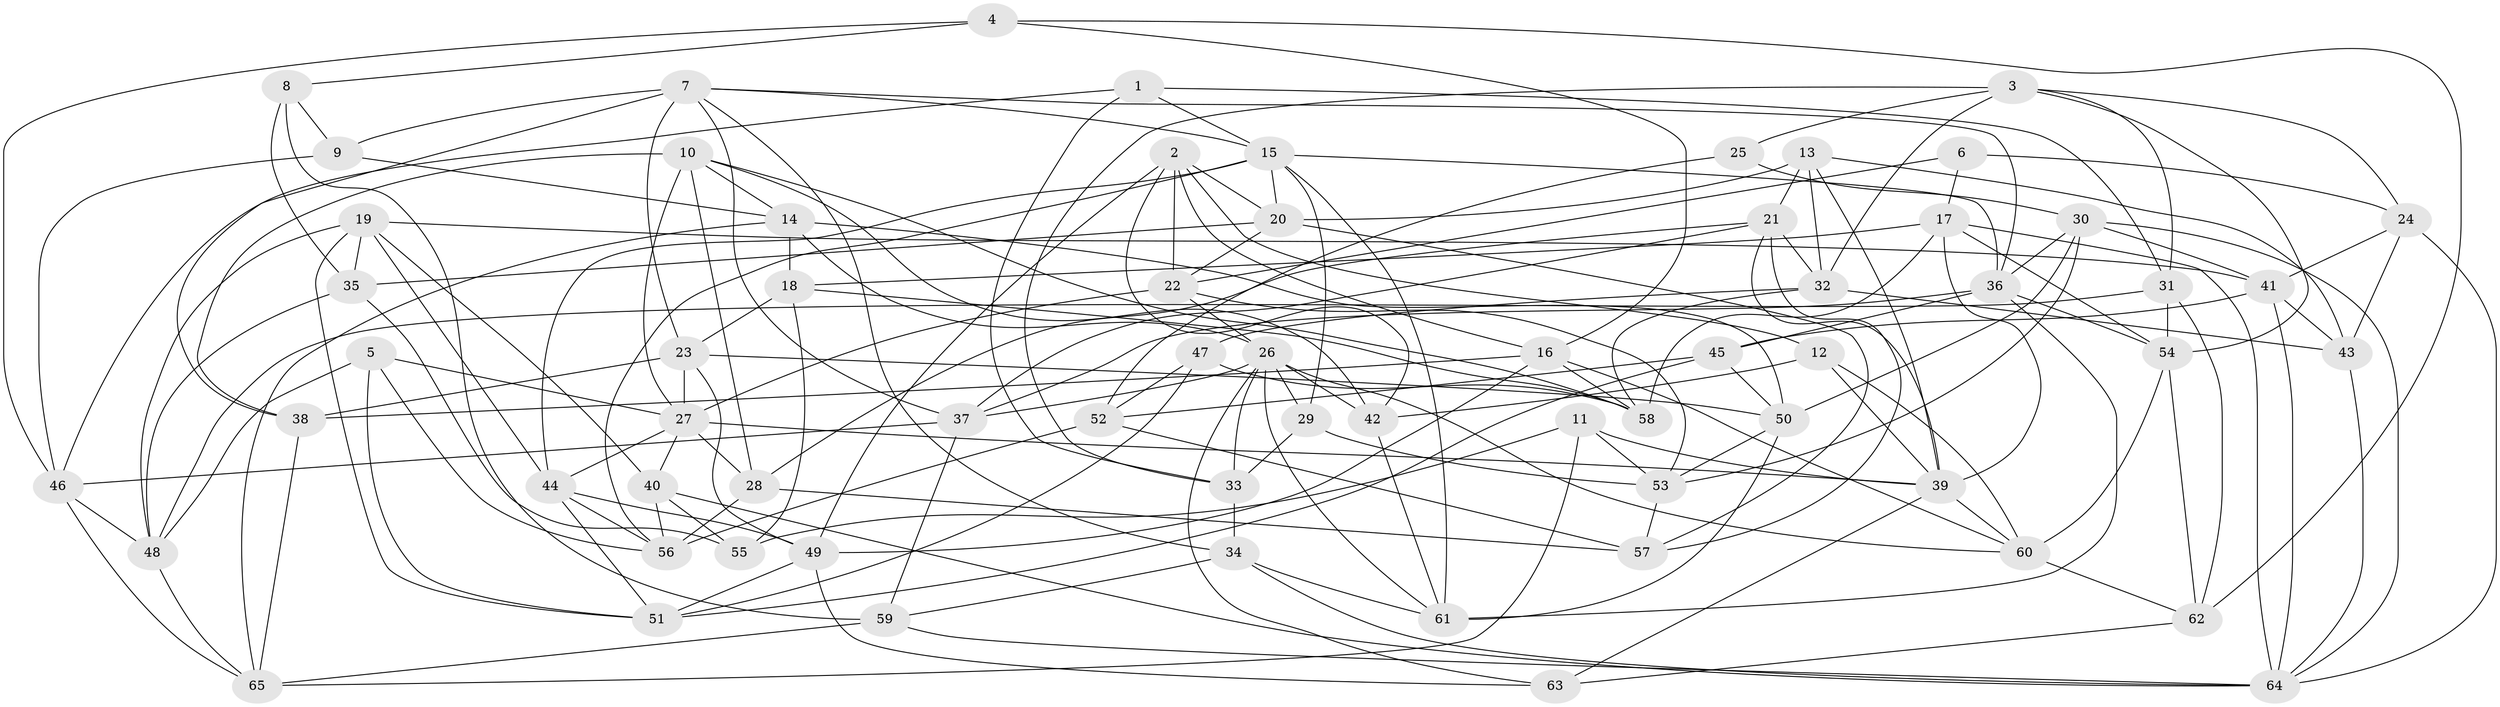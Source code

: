 // original degree distribution, {4: 1.0}
// Generated by graph-tools (version 1.1) at 2025/02/03/09/25 03:02:54]
// undirected, 65 vertices, 179 edges
graph export_dot {
graph [start="1"]
  node [color=gray90,style=filled];
  1;
  2;
  3;
  4;
  5;
  6;
  7;
  8;
  9;
  10;
  11;
  12;
  13;
  14;
  15;
  16;
  17;
  18;
  19;
  20;
  21;
  22;
  23;
  24;
  25;
  26;
  27;
  28;
  29;
  30;
  31;
  32;
  33;
  34;
  35;
  36;
  37;
  38;
  39;
  40;
  41;
  42;
  43;
  44;
  45;
  46;
  47;
  48;
  49;
  50;
  51;
  52;
  53;
  54;
  55;
  56;
  57;
  58;
  59;
  60;
  61;
  62;
  63;
  64;
  65;
  1 -- 15 [weight=1.0];
  1 -- 31 [weight=1.0];
  1 -- 33 [weight=1.0];
  1 -- 46 [weight=1.0];
  2 -- 12 [weight=1.0];
  2 -- 16 [weight=1.0];
  2 -- 20 [weight=1.0];
  2 -- 22 [weight=1.0];
  2 -- 42 [weight=1.0];
  2 -- 49 [weight=1.0];
  3 -- 24 [weight=1.0];
  3 -- 25 [weight=1.0];
  3 -- 31 [weight=1.0];
  3 -- 32 [weight=1.0];
  3 -- 33 [weight=1.0];
  3 -- 54 [weight=1.0];
  4 -- 8 [weight=1.0];
  4 -- 16 [weight=1.0];
  4 -- 46 [weight=1.0];
  4 -- 62 [weight=1.0];
  5 -- 27 [weight=1.0];
  5 -- 48 [weight=1.0];
  5 -- 51 [weight=1.0];
  5 -- 56 [weight=1.0];
  6 -- 17 [weight=1.0];
  6 -- 22 [weight=1.0];
  6 -- 24 [weight=2.0];
  7 -- 9 [weight=1.0];
  7 -- 15 [weight=1.0];
  7 -- 23 [weight=1.0];
  7 -- 34 [weight=1.0];
  7 -- 36 [weight=1.0];
  7 -- 37 [weight=1.0];
  7 -- 38 [weight=2.0];
  8 -- 9 [weight=1.0];
  8 -- 35 [weight=2.0];
  8 -- 59 [weight=2.0];
  9 -- 14 [weight=1.0];
  9 -- 46 [weight=1.0];
  10 -- 14 [weight=1.0];
  10 -- 27 [weight=1.0];
  10 -- 28 [weight=1.0];
  10 -- 38 [weight=1.0];
  10 -- 42 [weight=1.0];
  10 -- 58 [weight=1.0];
  11 -- 39 [weight=1.0];
  11 -- 53 [weight=1.0];
  11 -- 55 [weight=1.0];
  11 -- 65 [weight=1.0];
  12 -- 39 [weight=1.0];
  12 -- 42 [weight=1.0];
  12 -- 60 [weight=1.0];
  13 -- 20 [weight=1.0];
  13 -- 21 [weight=1.0];
  13 -- 32 [weight=1.0];
  13 -- 39 [weight=1.0];
  13 -- 43 [weight=2.0];
  14 -- 18 [weight=1.0];
  14 -- 26 [weight=1.0];
  14 -- 50 [weight=1.0];
  14 -- 65 [weight=1.0];
  15 -- 20 [weight=1.0];
  15 -- 29 [weight=1.0];
  15 -- 36 [weight=1.0];
  15 -- 44 [weight=1.0];
  15 -- 56 [weight=1.0];
  15 -- 61 [weight=1.0];
  16 -- 38 [weight=1.0];
  16 -- 49 [weight=1.0];
  16 -- 58 [weight=1.0];
  16 -- 60 [weight=1.0];
  17 -- 18 [weight=1.0];
  17 -- 39 [weight=1.0];
  17 -- 54 [weight=1.0];
  17 -- 58 [weight=1.0];
  17 -- 64 [weight=1.0];
  18 -- 23 [weight=1.0];
  18 -- 55 [weight=2.0];
  18 -- 58 [weight=1.0];
  19 -- 35 [weight=1.0];
  19 -- 40 [weight=1.0];
  19 -- 41 [weight=1.0];
  19 -- 44 [weight=1.0];
  19 -- 48 [weight=1.0];
  19 -- 51 [weight=1.0];
  20 -- 22 [weight=1.0];
  20 -- 35 [weight=1.0];
  20 -- 57 [weight=1.0];
  21 -- 28 [weight=1.0];
  21 -- 32 [weight=1.0];
  21 -- 37 [weight=1.0];
  21 -- 39 [weight=1.0];
  21 -- 57 [weight=1.0];
  22 -- 26 [weight=1.0];
  22 -- 27 [weight=1.0];
  22 -- 53 [weight=1.0];
  23 -- 27 [weight=1.0];
  23 -- 38 [weight=1.0];
  23 -- 49 [weight=1.0];
  23 -- 50 [weight=1.0];
  24 -- 41 [weight=1.0];
  24 -- 43 [weight=1.0];
  24 -- 64 [weight=1.0];
  25 -- 30 [weight=1.0];
  25 -- 52 [weight=2.0];
  26 -- 29 [weight=1.0];
  26 -- 33 [weight=1.0];
  26 -- 37 [weight=1.0];
  26 -- 42 [weight=2.0];
  26 -- 60 [weight=1.0];
  26 -- 61 [weight=1.0];
  26 -- 63 [weight=1.0];
  27 -- 28 [weight=1.0];
  27 -- 39 [weight=1.0];
  27 -- 40 [weight=1.0];
  27 -- 44 [weight=1.0];
  28 -- 56 [weight=3.0];
  28 -- 57 [weight=2.0];
  29 -- 33 [weight=1.0];
  29 -- 53 [weight=1.0];
  30 -- 36 [weight=1.0];
  30 -- 41 [weight=1.0];
  30 -- 50 [weight=1.0];
  30 -- 53 [weight=1.0];
  30 -- 64 [weight=1.0];
  31 -- 48 [weight=1.0];
  31 -- 54 [weight=1.0];
  31 -- 62 [weight=2.0];
  32 -- 43 [weight=1.0];
  32 -- 47 [weight=1.0];
  32 -- 58 [weight=1.0];
  33 -- 34 [weight=2.0];
  34 -- 59 [weight=1.0];
  34 -- 61 [weight=1.0];
  34 -- 64 [weight=1.0];
  35 -- 48 [weight=1.0];
  35 -- 55 [weight=1.0];
  36 -- 37 [weight=1.0];
  36 -- 45 [weight=2.0];
  36 -- 54 [weight=1.0];
  36 -- 61 [weight=1.0];
  37 -- 46 [weight=1.0];
  37 -- 59 [weight=1.0];
  38 -- 65 [weight=1.0];
  39 -- 60 [weight=1.0];
  39 -- 63 [weight=1.0];
  40 -- 55 [weight=2.0];
  40 -- 56 [weight=1.0];
  40 -- 64 [weight=1.0];
  41 -- 43 [weight=1.0];
  41 -- 45 [weight=1.0];
  41 -- 64 [weight=1.0];
  42 -- 61 [weight=1.0];
  43 -- 64 [weight=1.0];
  44 -- 49 [weight=1.0];
  44 -- 51 [weight=1.0];
  44 -- 56 [weight=1.0];
  45 -- 50 [weight=1.0];
  45 -- 51 [weight=1.0];
  45 -- 52 [weight=1.0];
  46 -- 48 [weight=1.0];
  46 -- 65 [weight=1.0];
  47 -- 51 [weight=1.0];
  47 -- 52 [weight=1.0];
  47 -- 58 [weight=1.0];
  48 -- 65 [weight=1.0];
  49 -- 51 [weight=1.0];
  49 -- 63 [weight=1.0];
  50 -- 53 [weight=1.0];
  50 -- 61 [weight=1.0];
  52 -- 56 [weight=1.0];
  52 -- 57 [weight=1.0];
  53 -- 57 [weight=1.0];
  54 -- 60 [weight=1.0];
  54 -- 62 [weight=1.0];
  59 -- 64 [weight=1.0];
  59 -- 65 [weight=1.0];
  60 -- 62 [weight=1.0];
  62 -- 63 [weight=1.0];
}
